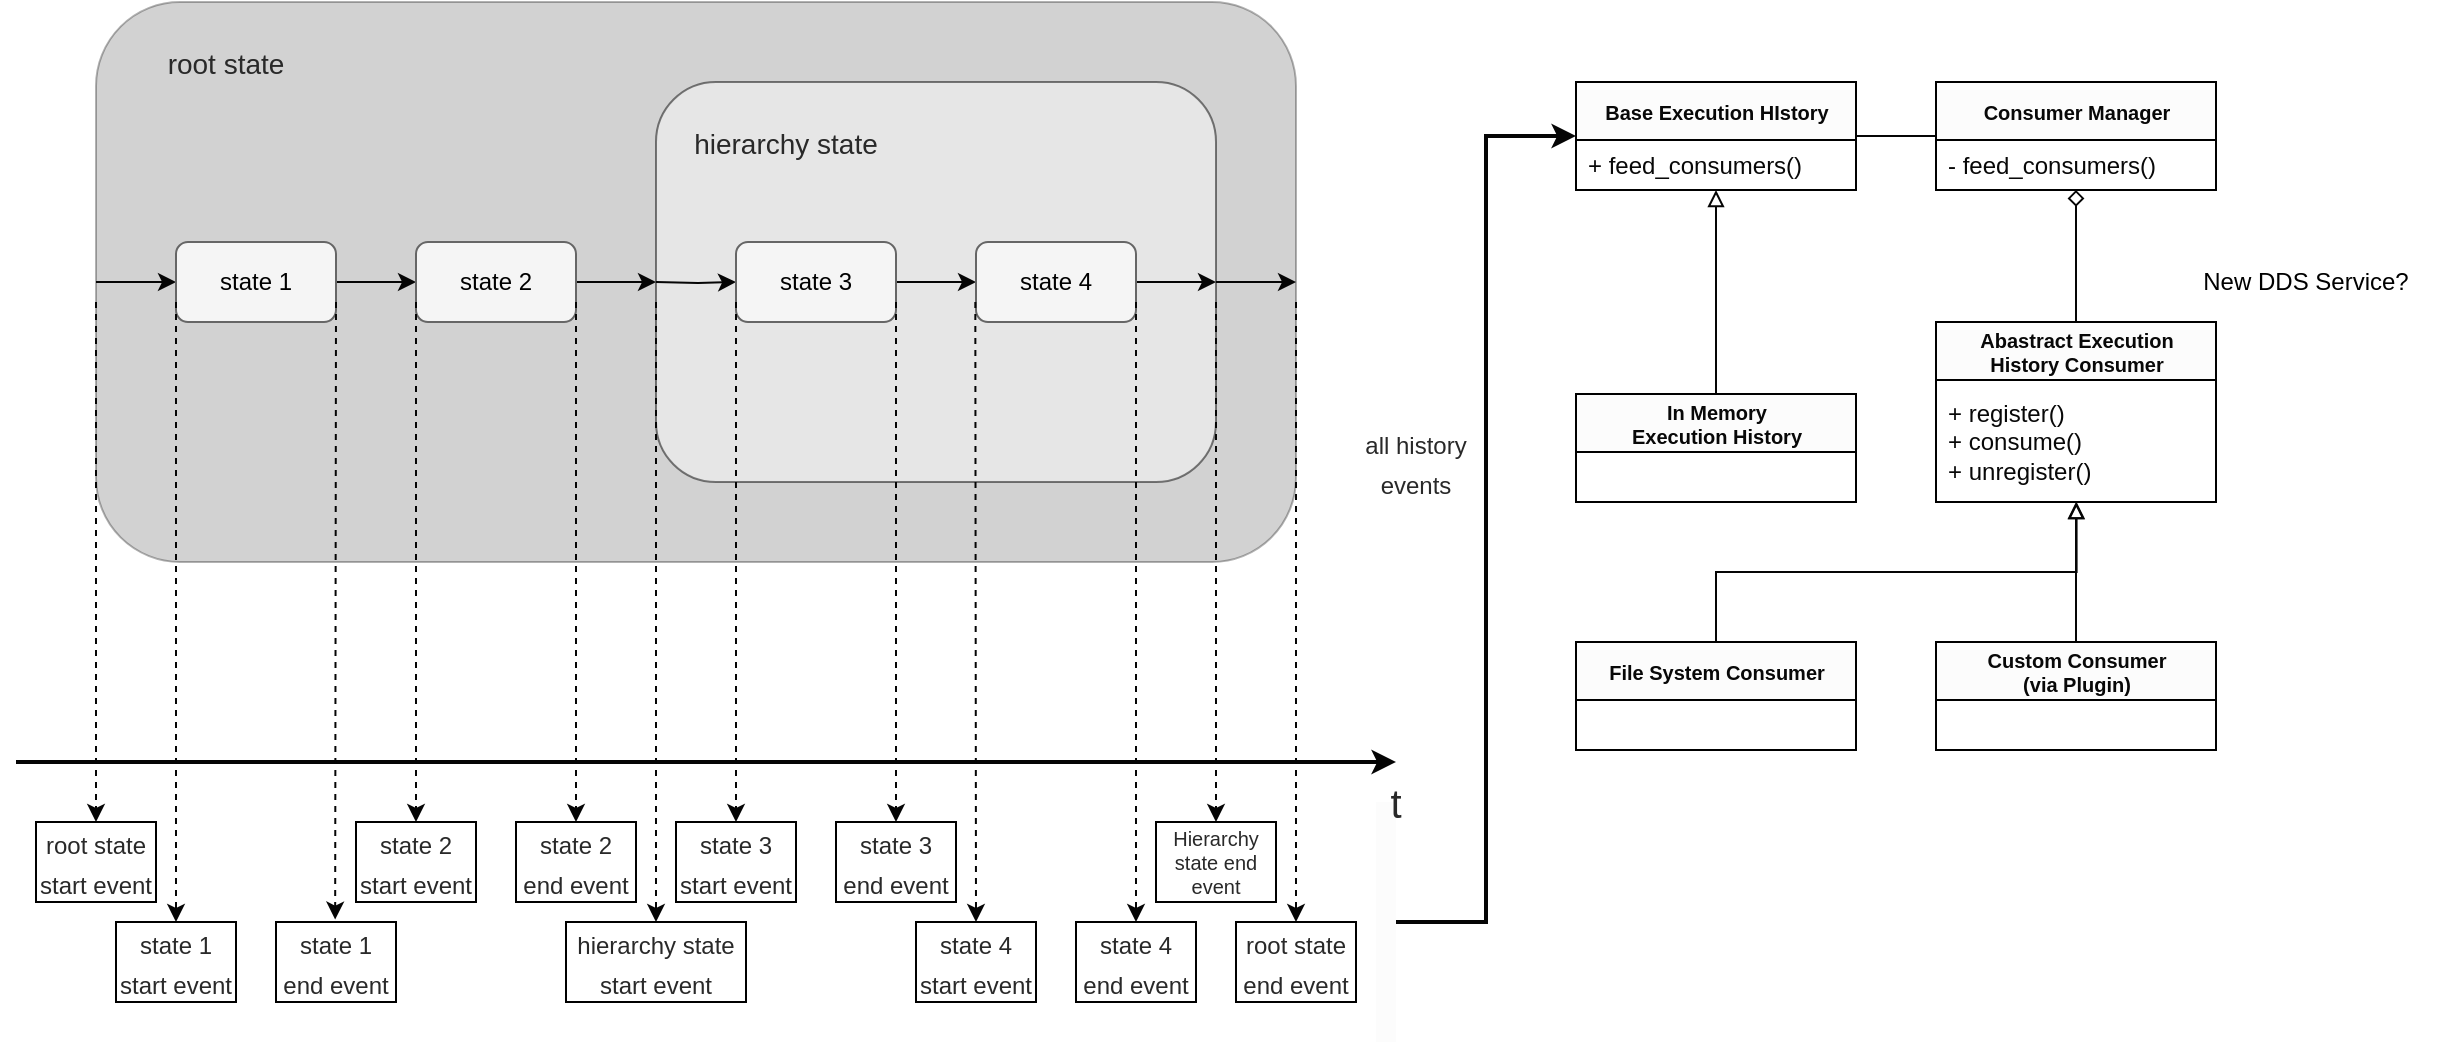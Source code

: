 <mxfile pages="3">
    <diagram id="Zhoq6VZoa5oHDo8Mw28S" name="GUI BE components">
        <mxGraphModel dx="2990" dy="939" grid="1" gridSize="10" guides="1" tooltips="1" connect="1" arrows="1" fold="1" page="1" pageScale="1" pageWidth="1654" pageHeight="1169" background="#ffffff" math="0" shadow="0">
            <root>
                <mxCell id="QjQdm2-U6twowxPLvj9l-0"/>
                <mxCell id="QjQdm2-U6twowxPLvj9l-1" parent="QjQdm2-U6twowxPLvj9l-0"/>
                <mxCell id="48" value="" style="rounded=1;whiteSpace=wrap;html=1;fontColor=#333333;opacity=30;fillColor=#6B6B6B;strokeColor=#000000;" parent="QjQdm2-U6twowxPLvj9l-1" vertex="1">
                    <mxGeometry x="-1600" y="280" width="600" height="280" as="geometry"/>
                </mxCell>
                <mxCell id="55" value="" style="rounded=1;whiteSpace=wrap;html=1;fontColor=#333333;opacity=50;strokeColor=#050505;fillColor=#FCFCFC;" vertex="1" parent="QjQdm2-U6twowxPLvj9l-1">
                    <mxGeometry x="-1320" y="320" width="280" height="200" as="geometry"/>
                </mxCell>
                <mxCell id="59" style="edgeStyle=orthogonalEdgeStyle;rounded=0;orthogonalLoop=1;jettySize=auto;html=1;entryX=0;entryY=0.5;entryDx=0;entryDy=0;fontColor=#292929;strokeColor=#050505;exitX=0;exitY=0.5;exitDx=0;exitDy=0;" edge="1" parent="QjQdm2-U6twowxPLvj9l-1" source="48" target="23">
                    <mxGeometry relative="1" as="geometry"/>
                </mxCell>
                <mxCell id="60" style="edgeStyle=orthogonalEdgeStyle;rounded=0;orthogonalLoop=1;jettySize=auto;html=1;entryX=0;entryY=0.5;entryDx=0;entryDy=0;fontColor=#292929;strokeColor=#050505;" edge="1" parent="QjQdm2-U6twowxPLvj9l-1" source="23" target="58">
                    <mxGeometry relative="1" as="geometry"/>
                </mxCell>
                <mxCell id="23" value="&lt;font color=&quot;#000000&quot;&gt;state 1&lt;br&gt;&lt;/font&gt;" style="rounded=1;whiteSpace=wrap;html=1;fillColor=#f5f5f5;strokeColor=#666666;fontColor=#333333;" parent="QjQdm2-U6twowxPLvj9l-1" vertex="1">
                    <mxGeometry x="-1560" y="400" width="80" height="40" as="geometry"/>
                </mxCell>
                <mxCell id="49" value="New DDS Service?" style="text;html=1;strokeColor=none;fillColor=none;align=center;verticalAlign=middle;whiteSpace=wrap;rounded=0;opacity=30;fontSize=12;" parent="QjQdm2-U6twowxPLvj9l-1" vertex="1">
                    <mxGeometry x="-560" y="410" width="130" height="20" as="geometry"/>
                </mxCell>
                <mxCell id="50" value="&lt;font style=&quot;font-size: 14px&quot;&gt;root state&lt;/font&gt;" style="text;html=1;fillColor=none;align=center;verticalAlign=middle;whiteSpace=wrap;rounded=0;opacity=30;fontSize=16;fontColor=#292929;" parent="QjQdm2-U6twowxPLvj9l-1" vertex="1">
                    <mxGeometry x="-1590" y="300" width="110" height="20" as="geometry"/>
                </mxCell>
                <mxCell id="62" style="edgeStyle=orthogonalEdgeStyle;rounded=0;orthogonalLoop=1;jettySize=auto;html=1;entryX=0;entryY=0.5;entryDx=0;entryDy=0;fontColor=#292929;strokeColor=#050505;" edge="1" parent="QjQdm2-U6twowxPLvj9l-1" target="56">
                    <mxGeometry relative="1" as="geometry">
                        <mxPoint x="-1320" y="420" as="sourcePoint"/>
                    </mxGeometry>
                </mxCell>
                <mxCell id="66" style="edgeStyle=orthogonalEdgeStyle;rounded=0;orthogonalLoop=1;jettySize=auto;html=1;entryX=1;entryY=0.5;entryDx=0;entryDy=0;fontColor=#292929;strokeColor=#050505;exitX=1;exitY=0.5;exitDx=0;exitDy=0;" edge="1" parent="QjQdm2-U6twowxPLvj9l-1" source="55" target="48">
                    <mxGeometry relative="1" as="geometry">
                        <Array as="points">
                            <mxPoint x="-1000" y="420"/>
                            <mxPoint x="-1000" y="420"/>
                        </Array>
                    </mxGeometry>
                </mxCell>
                <mxCell id="63" style="edgeStyle=orthogonalEdgeStyle;rounded=0;orthogonalLoop=1;jettySize=auto;html=1;entryX=0;entryY=0.5;entryDx=0;entryDy=0;fontColor=#292929;strokeColor=#050505;" edge="1" parent="QjQdm2-U6twowxPLvj9l-1" source="56" target="57">
                    <mxGeometry relative="1" as="geometry"/>
                </mxCell>
                <mxCell id="56" value="&lt;span style=&quot;color: rgb(0 , 0 , 0)&quot;&gt;state 3&lt;/span&gt;&lt;font color=&quot;#000000&quot;&gt;&lt;br&gt;&lt;/font&gt;" style="rounded=1;whiteSpace=wrap;html=1;fillColor=#f5f5f5;strokeColor=#666666;fontColor=#333333;" vertex="1" parent="QjQdm2-U6twowxPLvj9l-1">
                    <mxGeometry x="-1280" y="400" width="80" height="40" as="geometry"/>
                </mxCell>
                <mxCell id="65" style="edgeStyle=orthogonalEdgeStyle;rounded=0;orthogonalLoop=1;jettySize=auto;html=1;fontColor=#292929;strokeColor=#050505;exitX=1;exitY=0.5;exitDx=0;exitDy=0;entryX=1;entryY=0.5;entryDx=0;entryDy=0;" edge="1" parent="QjQdm2-U6twowxPLvj9l-1" source="57" target="55">
                    <mxGeometry relative="1" as="geometry">
                        <Array as="points">
                            <mxPoint x="-1070" y="420"/>
                            <mxPoint x="-1070" y="420"/>
                        </Array>
                    </mxGeometry>
                </mxCell>
                <mxCell id="57" value="&lt;span style=&quot;color: rgb(0 , 0 , 0)&quot;&gt;state 4&lt;/span&gt;&lt;font color=&quot;#000000&quot;&gt;&lt;br&gt;&lt;/font&gt;" style="rounded=1;whiteSpace=wrap;html=1;fillColor=#f5f5f5;strokeColor=#666666;fontColor=#333333;" vertex="1" parent="QjQdm2-U6twowxPLvj9l-1">
                    <mxGeometry x="-1160" y="400" width="80" height="40" as="geometry"/>
                </mxCell>
                <mxCell id="61" style="edgeStyle=orthogonalEdgeStyle;rounded=0;orthogonalLoop=1;jettySize=auto;html=1;entryX=0;entryY=0.5;entryDx=0;entryDy=0;fontColor=#292929;strokeColor=#050505;" edge="1" parent="QjQdm2-U6twowxPLvj9l-1" source="58" target="55">
                    <mxGeometry relative="1" as="geometry"/>
                </mxCell>
                <mxCell id="58" value="&lt;span style=&quot;color: rgb(0 , 0 , 0)&quot;&gt;state 2&lt;/span&gt;&lt;font color=&quot;#000000&quot;&gt;&lt;br&gt;&lt;/font&gt;" style="rounded=1;whiteSpace=wrap;html=1;fillColor=#f5f5f5;strokeColor=#666666;fontColor=#333333;" vertex="1" parent="QjQdm2-U6twowxPLvj9l-1">
                    <mxGeometry x="-1440" y="400" width="80" height="40" as="geometry"/>
                </mxCell>
                <mxCell id="67" value="&lt;font style=&quot;font-size: 14px&quot;&gt;hierarchy state&lt;/font&gt;" style="text;html=1;fillColor=none;align=center;verticalAlign=middle;whiteSpace=wrap;rounded=0;opacity=30;fontSize=16;fontColor=#292929;" vertex="1" parent="QjQdm2-U6twowxPLvj9l-1">
                    <mxGeometry x="-1310" y="340" width="110" height="20" as="geometry"/>
                </mxCell>
                <mxCell id="72" value="" style="endArrow=classic;html=1;fontColor=#080808;strokeColor=#050505;strokeWidth=2;" edge="1" parent="QjQdm2-U6twowxPLvj9l-1">
                    <mxGeometry width="50" height="50" relative="1" as="geometry">
                        <mxPoint x="-1640" y="660" as="sourcePoint"/>
                        <mxPoint x="-950" y="660" as="targetPoint"/>
                    </mxGeometry>
                </mxCell>
                <mxCell id="74" value="" style="endArrow=classic;html=1;dashed=1;fontColor=#080808;strokeColor=#050505;strokeWidth=1;exitX=0;exitY=0.75;exitDx=0;exitDy=0;entryX=0.5;entryY=0;entryDx=0;entryDy=0;" edge="1" parent="QjQdm2-U6twowxPLvj9l-1" target="89">
                    <mxGeometry width="50" height="50" relative="1" as="geometry">
                        <mxPoint x="-1560" y="430" as="sourcePoint"/>
                        <mxPoint x="-1560" y="730" as="targetPoint"/>
                    </mxGeometry>
                </mxCell>
                <mxCell id="75" value="" style="endArrow=classic;html=1;dashed=1;fontColor=#080808;strokeColor=#050505;strokeWidth=1;exitX=0;exitY=0.75;exitDx=0;exitDy=0;entryX=0.493;entryY=-0.03;entryDx=0;entryDy=0;entryPerimeter=0;" edge="1" parent="QjQdm2-U6twowxPLvj9l-1" target="90">
                    <mxGeometry width="50" height="50" relative="1" as="geometry">
                        <mxPoint x="-1480" y="430" as="sourcePoint"/>
                        <mxPoint x="-1480" y="730" as="targetPoint"/>
                    </mxGeometry>
                </mxCell>
                <mxCell id="76" value="" style="endArrow=classic;html=1;dashed=1;fontColor=#080808;strokeColor=#050505;strokeWidth=1;exitX=0;exitY=0.75;exitDx=0;exitDy=0;entryX=0.5;entryY=0;entryDx=0;entryDy=0;" edge="1" parent="QjQdm2-U6twowxPLvj9l-1" target="91">
                    <mxGeometry width="50" height="50" relative="1" as="geometry">
                        <mxPoint x="-1440" y="430" as="sourcePoint"/>
                        <mxPoint x="-1440" y="680" as="targetPoint"/>
                    </mxGeometry>
                </mxCell>
                <mxCell id="77" value="" style="endArrow=classic;html=1;dashed=1;fontColor=#080808;strokeColor=#050505;strokeWidth=1;exitX=0;exitY=0.75;exitDx=0;exitDy=0;" edge="1" parent="QjQdm2-U6twowxPLvj9l-1">
                    <mxGeometry width="50" height="50" relative="1" as="geometry">
                        <mxPoint x="-1360" y="430" as="sourcePoint"/>
                        <mxPoint x="-1360" y="690" as="targetPoint"/>
                    </mxGeometry>
                </mxCell>
                <mxCell id="78" value="" style="endArrow=classic;html=1;dashed=1;fontColor=#080808;strokeColor=#050505;strokeWidth=1;exitX=0;exitY=0.75;exitDx=0;exitDy=0;" edge="1" parent="QjQdm2-U6twowxPLvj9l-1">
                    <mxGeometry width="50" height="50" relative="1" as="geometry">
                        <mxPoint x="-1320" y="430" as="sourcePoint"/>
                        <mxPoint x="-1320" y="740" as="targetPoint"/>
                    </mxGeometry>
                </mxCell>
                <mxCell id="79" value="" style="endArrow=classic;html=1;dashed=1;fontColor=#080808;strokeColor=#050505;strokeWidth=1;exitX=0;exitY=0.75;exitDx=0;exitDy=0;entryX=0.5;entryY=0;entryDx=0;entryDy=0;" edge="1" parent="QjQdm2-U6twowxPLvj9l-1" target="94">
                    <mxGeometry width="50" height="50" relative="1" as="geometry">
                        <mxPoint x="-1280" y="430" as="sourcePoint"/>
                        <mxPoint x="-1280" y="680" as="targetPoint"/>
                    </mxGeometry>
                </mxCell>
                <mxCell id="80" value="" style="endArrow=classic;html=1;dashed=1;fontColor=#080808;strokeColor=#050505;strokeWidth=1;exitX=0;exitY=0.75;exitDx=0;exitDy=0;" edge="1" parent="QjQdm2-U6twowxPLvj9l-1">
                    <mxGeometry width="50" height="50" relative="1" as="geometry">
                        <mxPoint x="-1200" y="430" as="sourcePoint"/>
                        <mxPoint x="-1200" y="690" as="targetPoint"/>
                    </mxGeometry>
                </mxCell>
                <mxCell id="81" value="" style="endArrow=classic;html=1;dashed=1;fontColor=#080808;strokeColor=#050505;strokeWidth=1;exitX=0;exitY=0.75;exitDx=0;exitDy=0;entryX=0.5;entryY=0;entryDx=0;entryDy=0;" edge="1" parent="QjQdm2-U6twowxPLvj9l-1" target="96">
                    <mxGeometry width="50" height="50" relative="1" as="geometry">
                        <mxPoint x="-1160.34" y="430" as="sourcePoint"/>
                        <mxPoint x="-1160" y="730" as="targetPoint"/>
                    </mxGeometry>
                </mxCell>
                <mxCell id="82" value="" style="endArrow=classic;html=1;dashed=1;fontColor=#080808;strokeColor=#050505;strokeWidth=1;exitX=0;exitY=0.75;exitDx=0;exitDy=0;entryX=0.5;entryY=0;entryDx=0;entryDy=0;" edge="1" parent="QjQdm2-U6twowxPLvj9l-1" target="97">
                    <mxGeometry width="50" height="50" relative="1" as="geometry">
                        <mxPoint x="-1080" y="430" as="sourcePoint"/>
                        <mxPoint x="-1080" y="680" as="targetPoint"/>
                    </mxGeometry>
                </mxCell>
                <mxCell id="83" value="" style="endArrow=classic;html=1;dashed=1;fontColor=#080808;strokeColor=#050505;strokeWidth=1;exitX=0;exitY=0.75;exitDx=0;exitDy=0;entryX=0.5;entryY=0;entryDx=0;entryDy=0;" edge="1" parent="QjQdm2-U6twowxPLvj9l-1" target="99">
                    <mxGeometry width="50" height="50" relative="1" as="geometry">
                        <mxPoint x="-1040" y="430" as="sourcePoint"/>
                        <mxPoint x="-1040" y="680" as="targetPoint"/>
                    </mxGeometry>
                </mxCell>
                <mxCell id="84" value="" style="endArrow=classic;html=1;dashed=1;fontColor=#080808;strokeColor=#050505;strokeWidth=1;exitX=0;exitY=0.75;exitDx=0;exitDy=0;" edge="1" parent="QjQdm2-U6twowxPLvj9l-1">
                    <mxGeometry width="50" height="50" relative="1" as="geometry">
                        <mxPoint x="-1000" y="430" as="sourcePoint"/>
                        <mxPoint x="-1000" y="740" as="targetPoint"/>
                    </mxGeometry>
                </mxCell>
                <mxCell id="85" value="" style="endArrow=classic;html=1;dashed=1;fontColor=#080808;strokeColor=#050505;strokeWidth=1;exitX=0;exitY=0.75;exitDx=0;exitDy=0;entryX=0.5;entryY=0;entryDx=0;entryDy=0;" edge="1" parent="QjQdm2-U6twowxPLvj9l-1" target="87">
                    <mxGeometry width="50" height="50" relative="1" as="geometry">
                        <mxPoint x="-1600" y="430" as="sourcePoint"/>
                        <mxPoint x="-1600" y="680" as="targetPoint"/>
                    </mxGeometry>
                </mxCell>
                <mxCell id="87" value="&lt;font style=&quot;font-size: 12px&quot;&gt;root state start event&lt;br&gt;&lt;/font&gt;" style="text;html=1;fillColor=none;align=center;verticalAlign=middle;whiteSpace=wrap;rounded=0;fontSize=16;fontColor=#292929;strokeWidth=1;strokeColor=#000000;" vertex="1" parent="QjQdm2-U6twowxPLvj9l-1">
                    <mxGeometry x="-1630" y="690" width="60" height="40" as="geometry"/>
                </mxCell>
                <mxCell id="89" value="&lt;font style=&quot;font-size: 12px&quot;&gt;state 1 start event&lt;br&gt;&lt;/font&gt;" style="text;html=1;fillColor=none;align=center;verticalAlign=middle;whiteSpace=wrap;rounded=0;fontSize=16;fontColor=#292929;strokeWidth=1;strokeColor=#000000;" vertex="1" parent="QjQdm2-U6twowxPLvj9l-1">
                    <mxGeometry x="-1590" y="740" width="60" height="40" as="geometry"/>
                </mxCell>
                <mxCell id="90" value="&lt;font style=&quot;font-size: 12px&quot;&gt;state 1 end event&lt;br&gt;&lt;/font&gt;" style="text;html=1;fillColor=none;align=center;verticalAlign=middle;whiteSpace=wrap;rounded=0;fontSize=16;fontColor=#292929;strokeWidth=1;strokeColor=#000000;" vertex="1" parent="QjQdm2-U6twowxPLvj9l-1">
                    <mxGeometry x="-1510" y="740" width="60" height="40" as="geometry"/>
                </mxCell>
                <mxCell id="91" value="&lt;font style=&quot;font-size: 12px&quot;&gt;state 2 start event&lt;br&gt;&lt;/font&gt;" style="text;html=1;fillColor=none;align=center;verticalAlign=middle;whiteSpace=wrap;rounded=0;fontSize=16;fontColor=#292929;strokeWidth=1;strokeColor=#000000;" vertex="1" parent="QjQdm2-U6twowxPLvj9l-1">
                    <mxGeometry x="-1470" y="690" width="60" height="40" as="geometry"/>
                </mxCell>
                <mxCell id="92" value="&lt;font style=&quot;font-size: 12px&quot;&gt;state 2 end event&lt;br&gt;&lt;/font&gt;" style="text;html=1;fillColor=none;align=center;verticalAlign=middle;whiteSpace=wrap;rounded=0;fontSize=16;fontColor=#292929;strokeWidth=1;strokeColor=#000000;" vertex="1" parent="QjQdm2-U6twowxPLvj9l-1">
                    <mxGeometry x="-1390" y="690" width="60" height="40" as="geometry"/>
                </mxCell>
                <mxCell id="93" value="&lt;font style=&quot;font-size: 12px&quot;&gt;hierarchy state start event&lt;br&gt;&lt;/font&gt;" style="text;html=1;fillColor=none;align=center;verticalAlign=middle;whiteSpace=wrap;rounded=0;fontSize=16;fontColor=#292929;strokeWidth=1;strokeColor=#000000;" vertex="1" parent="QjQdm2-U6twowxPLvj9l-1">
                    <mxGeometry x="-1365" y="740" width="90" height="40" as="geometry"/>
                </mxCell>
                <mxCell id="94" value="&lt;font style=&quot;font-size: 12px&quot;&gt;state 3 start event&lt;br&gt;&lt;/font&gt;" style="text;html=1;fillColor=none;align=center;verticalAlign=middle;whiteSpace=wrap;rounded=0;fontSize=16;fontColor=#292929;strokeWidth=1;strokeColor=#000000;" vertex="1" parent="QjQdm2-U6twowxPLvj9l-1">
                    <mxGeometry x="-1310" y="690" width="60" height="40" as="geometry"/>
                </mxCell>
                <mxCell id="95" value="&lt;font style=&quot;font-size: 12px&quot;&gt;state 3 end event&lt;br&gt;&lt;/font&gt;" style="text;html=1;fillColor=none;align=center;verticalAlign=middle;whiteSpace=wrap;rounded=0;fontSize=16;fontColor=#292929;strokeWidth=1;strokeColor=#000000;" vertex="1" parent="QjQdm2-U6twowxPLvj9l-1">
                    <mxGeometry x="-1230" y="690" width="60" height="40" as="geometry"/>
                </mxCell>
                <mxCell id="96" value="&lt;font style=&quot;font-size: 12px&quot;&gt;state 4 start event&lt;br&gt;&lt;/font&gt;" style="text;html=1;fillColor=none;align=center;verticalAlign=middle;whiteSpace=wrap;rounded=0;fontSize=16;fontColor=#292929;strokeWidth=1;strokeColor=#000000;" vertex="1" parent="QjQdm2-U6twowxPLvj9l-1">
                    <mxGeometry x="-1190" y="740" width="60" height="40" as="geometry"/>
                </mxCell>
                <mxCell id="97" value="&lt;font style=&quot;font-size: 12px&quot;&gt;state 4 end event&lt;br&gt;&lt;/font&gt;" style="text;html=1;fillColor=none;align=center;verticalAlign=middle;whiteSpace=wrap;rounded=0;fontSize=16;fontColor=#292929;strokeWidth=1;strokeColor=#000000;" vertex="1" parent="QjQdm2-U6twowxPLvj9l-1">
                    <mxGeometry x="-1110" y="740" width="60" height="40" as="geometry"/>
                </mxCell>
                <mxCell id="98" value="&lt;font style=&quot;font-size: 12px&quot;&gt;root state end event&lt;br&gt;&lt;/font&gt;" style="text;html=1;fillColor=none;align=center;verticalAlign=middle;whiteSpace=wrap;rounded=0;fontSize=16;fontColor=#292929;strokeWidth=1;strokeColor=#000000;" vertex="1" parent="QjQdm2-U6twowxPLvj9l-1">
                    <mxGeometry x="-1030" y="740" width="60" height="40" as="geometry"/>
                </mxCell>
                <mxCell id="99" value="&lt;font style=&quot;font-size: 10px;&quot;&gt;&lt;font style=&quot;line-height: 100%; font-size: 10px;&quot;&gt;&lt;span style=&quot;font-size: 10px;&quot;&gt;Hierarchy state end event&lt;/span&gt;&lt;/font&gt;&lt;br style=&quot;font-size: 10px;&quot;&gt;&lt;/font&gt;" style="text;html=1;fillColor=none;align=center;verticalAlign=middle;whiteSpace=wrap;rounded=0;fontSize=10;fontColor=#292929;strokeWidth=1;strokeColor=#000000;fontStyle=0;spacing=2;" vertex="1" parent="QjQdm2-U6twowxPLvj9l-1">
                    <mxGeometry x="-1070" y="690" width="60" height="40" as="geometry"/>
                </mxCell>
                <mxCell id="128" style="edgeStyle=orthogonalEdgeStyle;rounded=0;orthogonalLoop=1;jettySize=auto;html=1;fontSize=10;fontColor=#080808;endArrow=none;endFill=0;strokeColor=#050505;strokeWidth=1;" edge="1" parent="QjQdm2-U6twowxPLvj9l-1" source="100" target="112">
                    <mxGeometry relative="1" as="geometry"/>
                </mxCell>
                <mxCell id="100" value="Base Execution HIstory" style="swimlane;fontStyle=1;align=center;verticalAlign=middle;childLayout=stackLayout;horizontal=1;startSize=29;horizontalStack=0;resizeParent=1;resizeParentMax=0;resizeLast=0;collapsible=0;marginBottom=0;html=1;fontSize=10;strokeColor=#000000;strokeWidth=1;fillColor=#FCFCFC;fontColor=#080808;" vertex="1" parent="QjQdm2-U6twowxPLvj9l-1">
                    <mxGeometry x="-860" y="320" width="140" height="54" as="geometry"/>
                </mxCell>
                <mxCell id="102" value="+ feed_consumers()" style="text;html=1;strokeColor=none;fillColor=none;align=left;verticalAlign=middle;spacingLeft=4;spacingRight=4;overflow=hidden;rotatable=0;points=[[0,0.5],[1,0.5]];portConstraint=eastwest;fontColor=#080808;" vertex="1" parent="100">
                    <mxGeometry y="29" width="140" height="25" as="geometry"/>
                </mxCell>
                <mxCell id="104" style="edgeStyle=orthogonalEdgeStyle;rounded=0;orthogonalLoop=1;jettySize=auto;html=1;entryX=0;entryY=0.5;entryDx=0;entryDy=0;fontSize=10;fontColor=#080808;strokeColor=#050505;strokeWidth=2;exitX=1;exitY=0.5;exitDx=0;exitDy=0;" edge="1" parent="QjQdm2-U6twowxPLvj9l-1" source="103" target="100">
                    <mxGeometry relative="1" as="geometry">
                        <mxPoint x="-860" y="362.5" as="targetPoint"/>
                    </mxGeometry>
                </mxCell>
                <mxCell id="103" value="" style="rounded=0;whiteSpace=wrap;html=1;fontSize=10;fontColor=#080808;strokeWidth=1;fillColor=#FCFCFC;strokeColor=none;" vertex="1" parent="QjQdm2-U6twowxPLvj9l-1">
                    <mxGeometry x="-960" y="680" width="10" height="120" as="geometry"/>
                </mxCell>
                <mxCell id="105" value="&lt;font style=&quot;font-size: 12px&quot;&gt;all history events&lt;/font&gt;" style="text;html=1;fillColor=none;align=center;verticalAlign=middle;whiteSpace=wrap;rounded=0;opacity=30;fontSize=16;fontColor=#292929;" vertex="1" parent="QjQdm2-U6twowxPLvj9l-1">
                    <mxGeometry x="-980" y="490" width="80" height="40" as="geometry"/>
                </mxCell>
                <mxCell id="111" style="edgeStyle=orthogonalEdgeStyle;rounded=0;orthogonalLoop=1;jettySize=auto;html=1;fontSize=10;fontColor=#080808;strokeColor=#050505;strokeWidth=1;endArrow=block;endFill=0;" edge="1" parent="QjQdm2-U6twowxPLvj9l-1" source="107" target="100">
                    <mxGeometry relative="1" as="geometry"/>
                </mxCell>
                <mxCell id="107" value="In Memory&lt;br&gt;Execution History" style="swimlane;fontStyle=1;align=center;verticalAlign=middle;childLayout=stackLayout;horizontal=1;startSize=29;horizontalStack=0;resizeParent=1;resizeParentMax=0;resizeLast=0;collapsible=0;marginBottom=0;html=1;fontSize=10;strokeColor=#000000;strokeWidth=1;fillColor=#FCFCFC;fontColor=#080808;" vertex="1" parent="QjQdm2-U6twowxPLvj9l-1">
                    <mxGeometry x="-860" y="476" width="140" height="54" as="geometry"/>
                </mxCell>
                <mxCell id="109" value="&amp;nbsp;&amp;nbsp;" style="text;html=1;strokeColor=none;fillColor=none;align=left;verticalAlign=middle;spacingLeft=4;spacingRight=4;overflow=hidden;rotatable=0;points=[[0,0.5],[1,0.5]];portConstraint=eastwest;fontColor=#080808;" vertex="1" parent="107">
                    <mxGeometry y="29" width="140" height="25" as="geometry"/>
                </mxCell>
                <mxCell id="112" value="Consumer Manager" style="swimlane;fontStyle=1;align=center;verticalAlign=middle;childLayout=stackLayout;horizontal=1;startSize=29;horizontalStack=0;resizeParent=1;resizeParentMax=0;resizeLast=0;collapsible=0;marginBottom=0;html=1;fontSize=10;strokeColor=#000000;strokeWidth=1;fillColor=#FCFCFC;fontColor=#080808;" vertex="1" parent="QjQdm2-U6twowxPLvj9l-1">
                    <mxGeometry x="-680" y="320" width="140" height="54" as="geometry"/>
                </mxCell>
                <mxCell id="113" value="- feed_consumers()" style="text;html=1;strokeColor=none;fillColor=none;align=left;verticalAlign=middle;spacingLeft=4;spacingRight=4;overflow=hidden;rotatable=0;points=[[0,0.5],[1,0.5]];portConstraint=eastwest;fontColor=#080808;" vertex="1" parent="112">
                    <mxGeometry y="29" width="140" height="25" as="geometry"/>
                </mxCell>
                <mxCell id="116" style="edgeStyle=orthogonalEdgeStyle;rounded=0;orthogonalLoop=1;jettySize=auto;html=1;fontSize=10;fontColor=#080808;endArrow=diamond;endFill=0;strokeColor=#050505;strokeWidth=1;" edge="1" parent="QjQdm2-U6twowxPLvj9l-1" source="114" target="112">
                    <mxGeometry relative="1" as="geometry"/>
                </mxCell>
                <mxCell id="114" value="Abastract Execution&lt;br&gt;History Consumer" style="swimlane;fontStyle=1;align=center;verticalAlign=middle;childLayout=stackLayout;horizontal=1;startSize=29;horizontalStack=0;resizeParent=1;resizeParentMax=0;resizeLast=0;collapsible=0;marginBottom=0;html=1;fontSize=10;strokeColor=#000000;strokeWidth=1;fillColor=#FCFCFC;fontColor=#080808;" vertex="1" parent="QjQdm2-U6twowxPLvj9l-1">
                    <mxGeometry x="-680" y="440" width="140" height="90" as="geometry"/>
                </mxCell>
                <mxCell id="115" value="+ register()&lt;br&gt;+ consume()&lt;br&gt;+ unregister()" style="text;html=1;strokeColor=none;fillColor=none;align=left;verticalAlign=middle;spacingLeft=4;spacingRight=4;overflow=hidden;rotatable=0;points=[[0,0.5],[1,0.5]];portConstraint=eastwest;fontColor=#080808;" vertex="1" parent="114">
                    <mxGeometry y="29" width="140" height="61" as="geometry"/>
                </mxCell>
                <mxCell id="124" style="edgeStyle=orthogonalEdgeStyle;rounded=0;orthogonalLoop=1;jettySize=auto;html=1;fontSize=10;fontColor=#080808;endArrow=block;endFill=0;strokeColor=#050505;strokeWidth=1;entryX=0.502;entryY=1;entryDx=0;entryDy=0;entryPerimeter=0;" edge="1" parent="QjQdm2-U6twowxPLvj9l-1" source="117" target="115">
                    <mxGeometry relative="1" as="geometry">
                        <mxPoint x="-720" y="560" as="targetPoint"/>
                    </mxGeometry>
                </mxCell>
                <mxCell id="117" value="File System Consumer" style="swimlane;fontStyle=1;align=center;verticalAlign=middle;childLayout=stackLayout;horizontal=1;startSize=29;horizontalStack=0;resizeParent=1;resizeParentMax=0;resizeLast=0;collapsible=0;marginBottom=0;html=1;fontSize=10;strokeColor=#000000;strokeWidth=1;fillColor=#FCFCFC;fontColor=#080808;" vertex="1" parent="QjQdm2-U6twowxPLvj9l-1">
                    <mxGeometry x="-860" y="600" width="140" height="54" as="geometry"/>
                </mxCell>
                <mxCell id="118" value="&amp;nbsp;&amp;nbsp;" style="text;html=1;strokeColor=none;fillColor=none;align=left;verticalAlign=middle;spacingLeft=4;spacingRight=4;overflow=hidden;rotatable=0;points=[[0,0.5],[1,0.5]];portConstraint=eastwest;fontColor=#080808;" vertex="1" parent="117">
                    <mxGeometry y="29" width="140" height="25" as="geometry"/>
                </mxCell>
                <mxCell id="150" style="edgeStyle=orthogonalEdgeStyle;rounded=0;orthogonalLoop=1;jettySize=auto;html=1;fontSize=10;fontColor=#080808;endArrow=block;endFill=0;strokeColor=#050505;strokeWidth=1;" edge="1" parent="QjQdm2-U6twowxPLvj9l-1" source="122">
                    <mxGeometry relative="1" as="geometry">
                        <mxPoint x="-610" y="530" as="targetPoint"/>
                    </mxGeometry>
                </mxCell>
                <mxCell id="122" value="Custom Consumer&lt;br&gt;(via Plugin)" style="swimlane;fontStyle=1;align=center;verticalAlign=middle;childLayout=stackLayout;horizontal=1;startSize=29;horizontalStack=0;resizeParent=1;resizeParentMax=0;resizeLast=0;collapsible=0;marginBottom=0;html=1;fontSize=10;strokeColor=#000000;strokeWidth=1;fillColor=#FCFCFC;fontColor=#080808;" vertex="1" parent="QjQdm2-U6twowxPLvj9l-1">
                    <mxGeometry x="-680" y="600" width="140" height="54" as="geometry"/>
                </mxCell>
                <mxCell id="123" value="&amp;nbsp;&amp;nbsp;" style="text;html=1;strokeColor=none;fillColor=none;align=left;verticalAlign=middle;spacingLeft=4;spacingRight=4;overflow=hidden;rotatable=0;points=[[0,0.5],[1,0.5]];portConstraint=eastwest;fontColor=#080808;" vertex="1" parent="122">
                    <mxGeometry y="29" width="140" height="25" as="geometry"/>
                </mxCell>
                <mxCell id="86" value="&lt;font style=&quot;font-size: 20px;&quot;&gt;t&lt;/font&gt;" style="text;html=1;fillColor=none;align=center;verticalAlign=middle;whiteSpace=wrap;rounded=0;opacity=30;fontSize=20;fontColor=#292929;" vertex="1" parent="QjQdm2-U6twowxPLvj9l-1">
                    <mxGeometry x="-970" y="670" width="40" height="20" as="geometry"/>
                </mxCell>
            </root>
        </mxGraphModel>
    </diagram>
</mxfile>